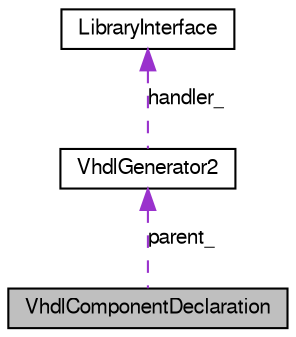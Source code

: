 digraph G
{
  bgcolor="transparent";
  edge [fontname="FreeSans",fontsize=10,labelfontname="FreeSans",labelfontsize=10];
  node [fontname="FreeSans",fontsize=10,shape=record];
  Node1 [label="VhdlComponentDeclaration",height=0.2,width=0.4,color="black", fillcolor="grey75", style="filled" fontcolor="black"];
  Node2 -> Node1 [dir=back,color="darkorchid3",fontsize=10,style="dashed",label="parent_",fontname="FreeSans"];
  Node2 [label="VhdlGenerator2",height=0.2,width=0.4,color="black",URL="$class_vhdl_generator2.html",tooltip="Vhdl Generator generates top-level vhdl for hierarchical component."];
  Node3 -> Node2 [dir=back,color="darkorchid3",fontsize=10,style="dashed",label="handler_",fontname="FreeSans"];
  Node3 [label="LibraryInterface",height=0.2,width=0.4,color="black",URL="$class_library_interface.html",tooltip="LibraryInterface defines an interface to operate the IP-Xact-library."];
}
